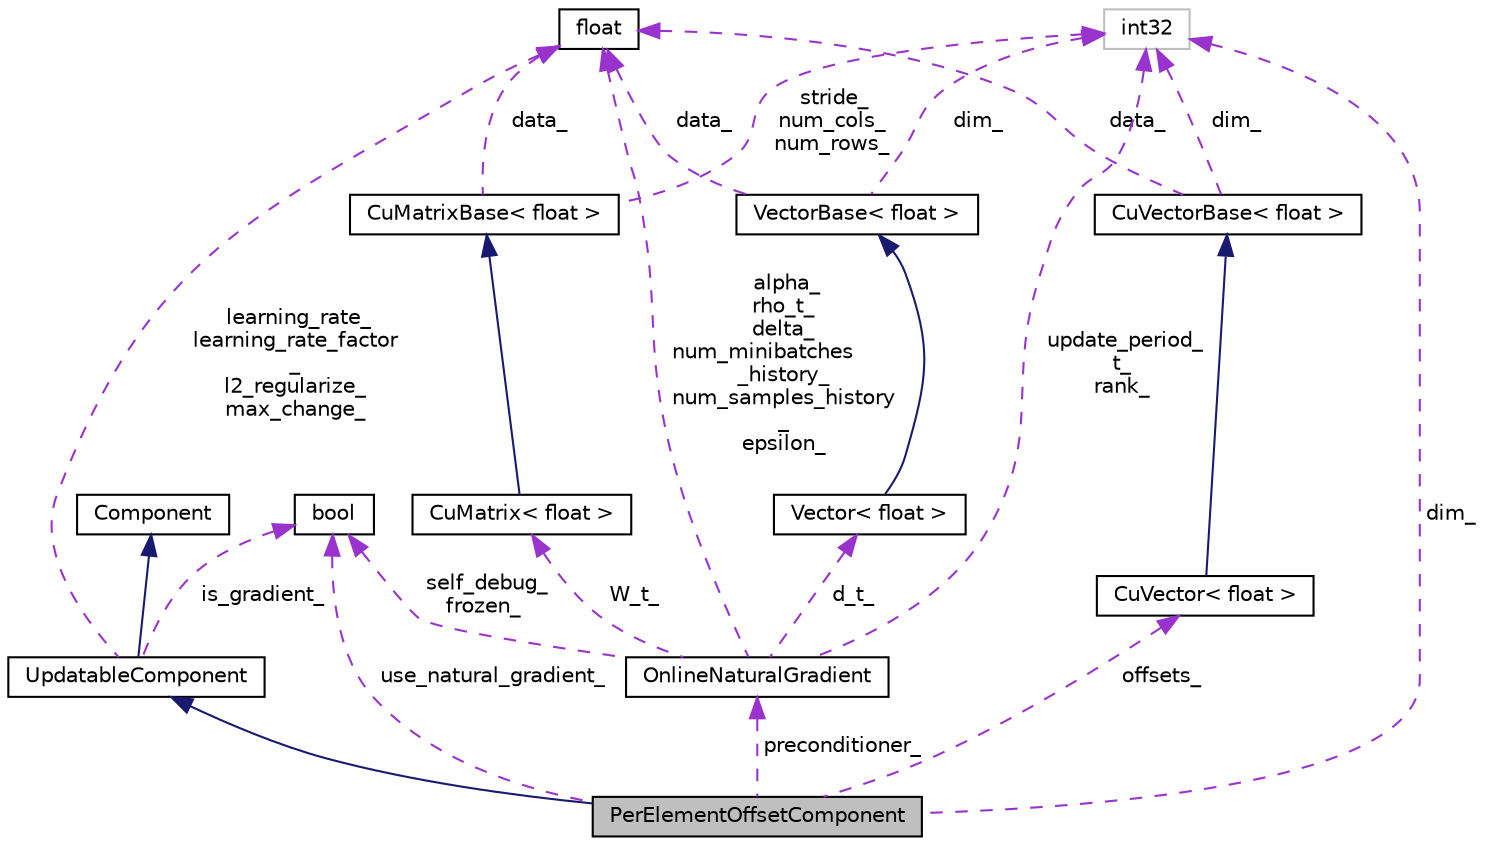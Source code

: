 digraph "PerElementOffsetComponent"
{
  edge [fontname="Helvetica",fontsize="10",labelfontname="Helvetica",labelfontsize="10"];
  node [fontname="Helvetica",fontsize="10",shape=record];
  Node3 [label="PerElementOffsetComponent",height=0.2,width=0.4,color="black", fillcolor="grey75", style="filled", fontcolor="black"];
  Node4 -> Node3 [dir="back",color="midnightblue",fontsize="10",style="solid",fontname="Helvetica"];
  Node4 [label="UpdatableComponent",height=0.2,width=0.4,color="black", fillcolor="white", style="filled",URL="$classkaldi_1_1nnet3_1_1UpdatableComponent.html",tooltip="Class UpdatableComponent is a Component which has trainable parameters; it extends the interface of C..."];
  Node5 -> Node4 [dir="back",color="midnightblue",fontsize="10",style="solid",fontname="Helvetica"];
  Node5 [label="Component",height=0.2,width=0.4,color="black", fillcolor="white", style="filled",URL="$classkaldi_1_1nnet3_1_1Component.html",tooltip="Abstract base-class for neural-net components. "];
  Node6 -> Node4 [dir="back",color="darkorchid3",fontsize="10",style="dashed",label=" learning_rate_\nlearning_rate_factor\l_\nl2_regularize_\nmax_change_" ,fontname="Helvetica"];
  Node6 [label="float",height=0.2,width=0.4,color="black", fillcolor="white", style="filled",URL="$classfloat.html"];
  Node7 -> Node4 [dir="back",color="darkorchid3",fontsize="10",style="dashed",label=" is_gradient_" ,fontname="Helvetica"];
  Node7 [label="bool",height=0.2,width=0.4,color="black", fillcolor="white", style="filled",URL="$classbool.html"];
  Node8 -> Node3 [dir="back",color="darkorchid3",fontsize="10",style="dashed",label=" preconditioner_" ,fontname="Helvetica"];
  Node8 [label="OnlineNaturalGradient",height=0.2,width=0.4,color="black", fillcolor="white", style="filled",URL="$classkaldi_1_1nnet3_1_1OnlineNaturalGradient.html",tooltip="Keywords for search: natural gradient, naturalgradient, NG-SGD. "];
  Node6 -> Node8 [dir="back",color="darkorchid3",fontsize="10",style="dashed",label=" alpha_\nrho_t_\ndelta_\nnum_minibatches\l_history_\nnum_samples_history\l_\nepsilon_" ,fontname="Helvetica"];
  Node9 -> Node8 [dir="back",color="darkorchid3",fontsize="10",style="dashed",label=" W_t_" ,fontname="Helvetica"];
  Node9 [label="CuMatrix\< float \>",height=0.2,width=0.4,color="black", fillcolor="white", style="filled",URL="$classkaldi_1_1CuMatrix.html"];
  Node10 -> Node9 [dir="back",color="midnightblue",fontsize="10",style="solid",fontname="Helvetica"];
  Node10 [label="CuMatrixBase\< float \>",height=0.2,width=0.4,color="black", fillcolor="white", style="filled",URL="$classkaldi_1_1CuMatrixBase.html"];
  Node6 -> Node10 [dir="back",color="darkorchid3",fontsize="10",style="dashed",label=" data_" ,fontname="Helvetica"];
  Node11 -> Node10 [dir="back",color="darkorchid3",fontsize="10",style="dashed",label=" stride_\nnum_cols_\nnum_rows_" ,fontname="Helvetica"];
  Node11 [label="int32",height=0.2,width=0.4,color="grey75", fillcolor="white", style="filled"];
  Node7 -> Node8 [dir="back",color="darkorchid3",fontsize="10",style="dashed",label=" self_debug_\nfrozen_" ,fontname="Helvetica"];
  Node12 -> Node8 [dir="back",color="darkorchid3",fontsize="10",style="dashed",label=" d_t_" ,fontname="Helvetica"];
  Node12 [label="Vector\< float \>",height=0.2,width=0.4,color="black", fillcolor="white", style="filled",URL="$classkaldi_1_1Vector.html"];
  Node13 -> Node12 [dir="back",color="midnightblue",fontsize="10",style="solid",fontname="Helvetica"];
  Node13 [label="VectorBase\< float \>",height=0.2,width=0.4,color="black", fillcolor="white", style="filled",URL="$classkaldi_1_1VectorBase.html"];
  Node6 -> Node13 [dir="back",color="darkorchid3",fontsize="10",style="dashed",label=" data_" ,fontname="Helvetica"];
  Node11 -> Node13 [dir="back",color="darkorchid3",fontsize="10",style="dashed",label=" dim_" ,fontname="Helvetica"];
  Node11 -> Node8 [dir="back",color="darkorchid3",fontsize="10",style="dashed",label=" update_period_\nt_\nrank_" ,fontname="Helvetica"];
  Node7 -> Node3 [dir="back",color="darkorchid3",fontsize="10",style="dashed",label=" use_natural_gradient_" ,fontname="Helvetica"];
  Node11 -> Node3 [dir="back",color="darkorchid3",fontsize="10",style="dashed",label=" dim_" ,fontname="Helvetica"];
  Node14 -> Node3 [dir="back",color="darkorchid3",fontsize="10",style="dashed",label=" offsets_" ,fontname="Helvetica"];
  Node14 [label="CuVector\< float \>",height=0.2,width=0.4,color="black", fillcolor="white", style="filled",URL="$classkaldi_1_1CuVector.html"];
  Node15 -> Node14 [dir="back",color="midnightblue",fontsize="10",style="solid",fontname="Helvetica"];
  Node15 [label="CuVectorBase\< float \>",height=0.2,width=0.4,color="black", fillcolor="white", style="filled",URL="$classkaldi_1_1CuVectorBase.html"];
  Node6 -> Node15 [dir="back",color="darkorchid3",fontsize="10",style="dashed",label=" data_" ,fontname="Helvetica"];
  Node11 -> Node15 [dir="back",color="darkorchid3",fontsize="10",style="dashed",label=" dim_" ,fontname="Helvetica"];
}
